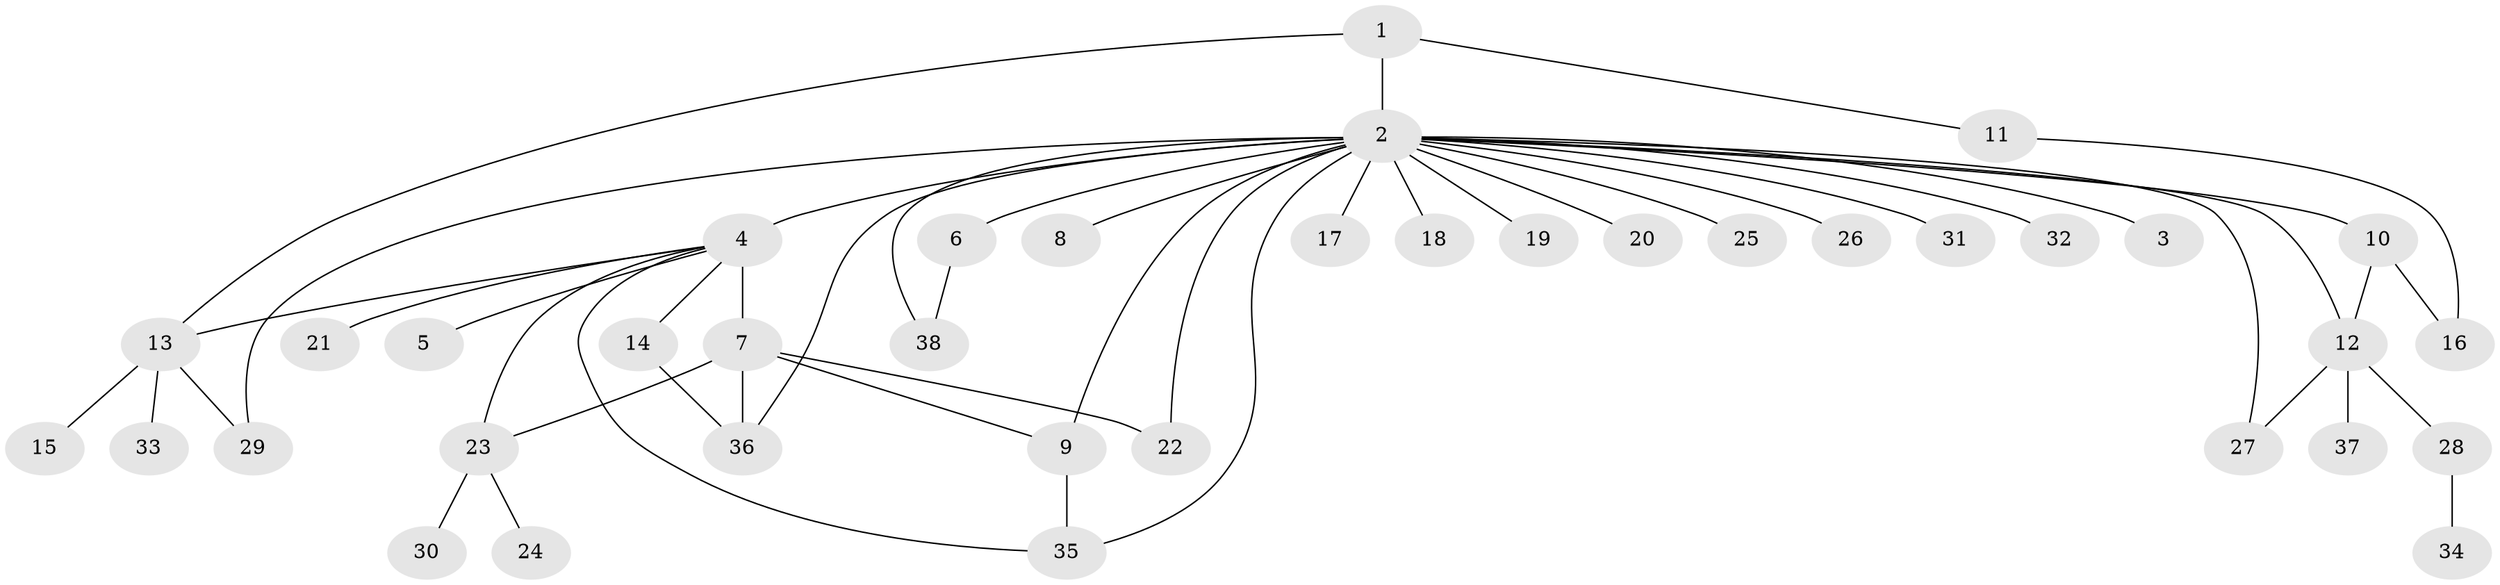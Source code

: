 // original degree distribution, {4: 0.02666666666666667, 27: 0.02666666666666667, 1: 0.49333333333333335, 2: 0.26666666666666666, 3: 0.13333333333333333, 5: 0.04, 6: 0.013333333333333334}
// Generated by graph-tools (version 1.1) at 2025/35/03/09/25 02:35:45]
// undirected, 38 vertices, 50 edges
graph export_dot {
graph [start="1"]
  node [color=gray90,style=filled];
  1;
  2;
  3;
  4;
  5;
  6;
  7;
  8;
  9;
  10;
  11;
  12;
  13;
  14;
  15;
  16;
  17;
  18;
  19;
  20;
  21;
  22;
  23;
  24;
  25;
  26;
  27;
  28;
  29;
  30;
  31;
  32;
  33;
  34;
  35;
  36;
  37;
  38;
  1 -- 2 [weight=1.0];
  1 -- 11 [weight=1.0];
  1 -- 13 [weight=1.0];
  2 -- 3 [weight=1.0];
  2 -- 4 [weight=1.0];
  2 -- 6 [weight=1.0];
  2 -- 8 [weight=1.0];
  2 -- 9 [weight=2.0];
  2 -- 10 [weight=1.0];
  2 -- 12 [weight=1.0];
  2 -- 17 [weight=1.0];
  2 -- 18 [weight=1.0];
  2 -- 19 [weight=1.0];
  2 -- 20 [weight=1.0];
  2 -- 22 [weight=1.0];
  2 -- 25 [weight=1.0];
  2 -- 26 [weight=1.0];
  2 -- 27 [weight=1.0];
  2 -- 29 [weight=1.0];
  2 -- 31 [weight=1.0];
  2 -- 32 [weight=1.0];
  2 -- 35 [weight=1.0];
  2 -- 36 [weight=1.0];
  2 -- 38 [weight=1.0];
  4 -- 5 [weight=2.0];
  4 -- 7 [weight=16.0];
  4 -- 13 [weight=1.0];
  4 -- 14 [weight=1.0];
  4 -- 21 [weight=1.0];
  4 -- 23 [weight=1.0];
  4 -- 35 [weight=1.0];
  6 -- 38 [weight=1.0];
  7 -- 9 [weight=1.0];
  7 -- 22 [weight=1.0];
  7 -- 23 [weight=1.0];
  7 -- 36 [weight=1.0];
  9 -- 35 [weight=1.0];
  10 -- 12 [weight=1.0];
  10 -- 16 [weight=1.0];
  11 -- 16 [weight=1.0];
  12 -- 27 [weight=1.0];
  12 -- 28 [weight=1.0];
  12 -- 37 [weight=1.0];
  13 -- 15 [weight=1.0];
  13 -- 29 [weight=1.0];
  13 -- 33 [weight=1.0];
  14 -- 36 [weight=1.0];
  23 -- 24 [weight=1.0];
  23 -- 30 [weight=1.0];
  28 -- 34 [weight=1.0];
}

